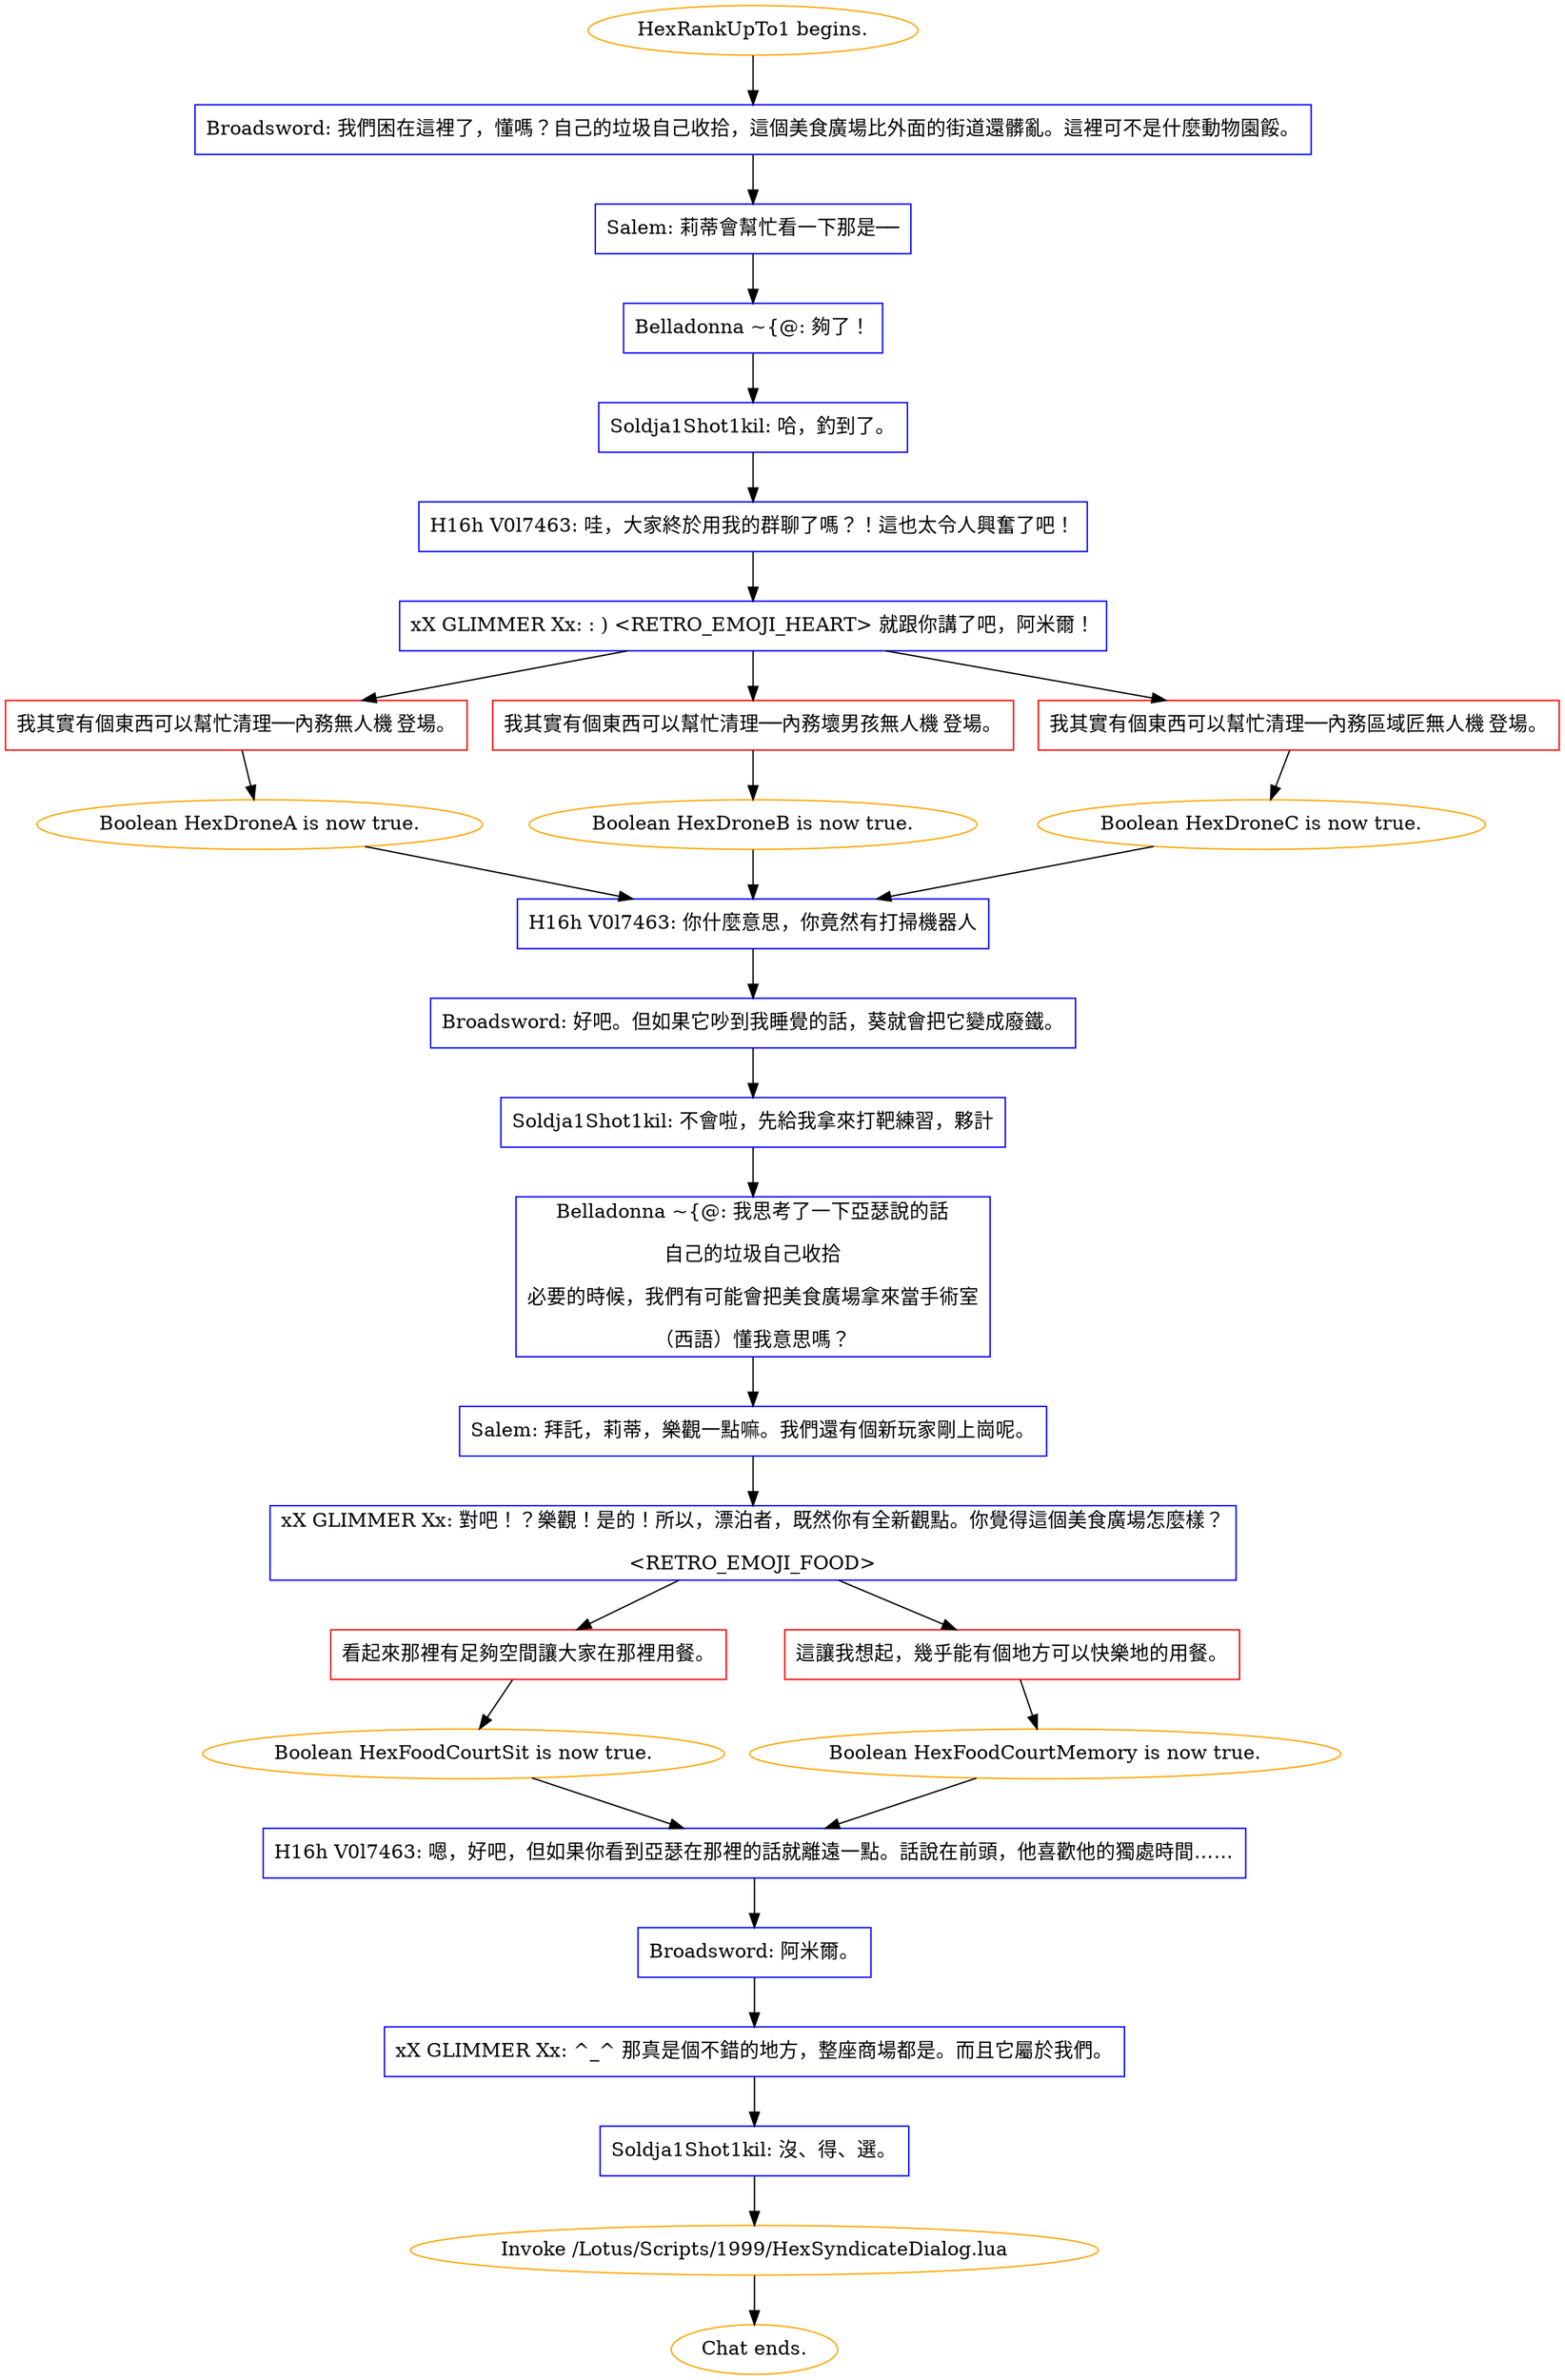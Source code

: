 digraph {
	"HexRankUpTo1 begins." [color=orange];
		"HexRankUpTo1 begins." -> j4234868970;
	j4234868970 [label="Broadsword: 我們困在這裡了，懂嗎？自己的垃圾自己收拾，這個美食廣場比外面的街道還髒亂。這裡可不是什麼動物園餒。",shape=box,color=blue];
		j4234868970 -> j213521567;
	j213521567 [label="Salem: 莉蒂會幫忙看一下那是──",shape=box,color=blue];
		j213521567 -> j2426534877;
	j2426534877 [label="Belladonna ~{@: 夠了！",shape=box,color=blue];
		j2426534877 -> j1688519375;
	j1688519375 [label="Soldja1Shot1kil: 哈，釣到了。",shape=box,color=blue];
		j1688519375 -> j2941908153;
	j2941908153 [label="H16h V0l7463: 哇，大家終於用我的群聊了嗎？！這也太令人興奮了吧！",shape=box,color=blue];
		j2941908153 -> j973686837;
	j973686837 [label="xX GLIMMER Xx: : ) <RETRO_EMOJI_HEART> 就跟你講了吧，阿米爾！",shape=box,color=blue];
		j973686837 -> j2520278161;
		j973686837 -> j2468049744;
		j973686837 -> j2745039458;
	j2520278161 [label="我其實有個東西可以幫忙清理──內務無人機 登場。",shape=box,color=red];
		j2520278161 -> j1797199822;
	j2468049744 [label="我其實有個東西可以幫忙清理──內務壞男孩無人機 登場。",shape=box,color=red];
		j2468049744 -> j1416636754;
	j2745039458 [label="我其實有個東西可以幫忙清理──內務區域匠無人機 登場。",shape=box,color=red];
		j2745039458 -> j977024569;
	j1797199822 [label="Boolean HexDroneA is now true.",color=orange];
		j1797199822 -> j247815670;
	j1416636754 [label="Boolean HexDroneB is now true.",color=orange];
		j1416636754 -> j247815670;
	j977024569 [label="Boolean HexDroneC is now true.",color=orange];
		j977024569 -> j247815670;
	j247815670 [label="H16h V0l7463: 你什麼意思，你竟然有打掃機器人",shape=box,color=blue];
		j247815670 -> j2756560015;
	j2756560015 [label="Broadsword: 好吧。但如果它吵到我睡覺的話，葵就會把它變成廢鐵。",shape=box,color=blue];
		j2756560015 -> j594875166;
	j594875166 [label="Soldja1Shot1kil: 不會啦，先給我拿來打靶練習，夥計",shape=box,color=blue];
		j594875166 -> j4174526508;
	j4174526508 [label="Belladonna ~{@: 我思考了一下亞瑟說的話
自己的垃圾自己收拾
必要的時候，我們有可能會把美食廣場拿來當手術室
（西語）懂我意思嗎？",shape=box,color=blue];
		j4174526508 -> j4061485952;
	j4061485952 [label="Salem: 拜託，莉蒂，樂觀一點嘛。我們還有個新玩家剛上崗呢。",shape=box,color=blue];
		j4061485952 -> j2347736318;
	j2347736318 [label="xX GLIMMER Xx: 對吧！？樂觀！是的！所以，漂泊者，既然你有全新觀點。你覺得這個美食廣場怎麼樣？
<RETRO_EMOJI_FOOD>",shape=box,color=blue];
		j2347736318 -> j1970113317;
		j2347736318 -> j3085668802;
	j1970113317 [label="看起來那裡有足夠空間讓大家在那裡用餐。",shape=box,color=red];
		j1970113317 -> j2477592425;
	j3085668802 [label="這讓我想起，幾乎能有個地方可以快樂地的用餐。",shape=box,color=red];
		j3085668802 -> j2645098986;
	j2477592425 [label="Boolean HexFoodCourtSit is now true.",color=orange];
		j2477592425 -> j375537318;
	j2645098986 [label="Boolean HexFoodCourtMemory is now true.",color=orange];
		j2645098986 -> j375537318;
	j375537318 [label="H16h V0l7463: 嗯，好吧，但如果你看到亞瑟在那裡的話就離遠一點。話說在前頭，他喜歡他的獨處時間……",shape=box,color=blue];
		j375537318 -> j4153402168;
	j4153402168 [label="Broadsword: 阿米爾。",shape=box,color=blue];
		j4153402168 -> j244196699;
	j244196699 [label="xX GLIMMER Xx: ^_^ 那真是個不錯的地方，整座商場都是。而且它屬於我們。",shape=box,color=blue];
		j244196699 -> j3175764360;
	j3175764360 [label="Soldja1Shot1kil: 沒、得、選。",shape=box,color=blue];
		j3175764360 -> j4049880475;
	j4049880475 [label="Invoke /Lotus/Scripts/1999/HexSyndicateDialog.lua",color=orange];
		j4049880475 -> "Chat ends.";
	"Chat ends." [color=orange];
}